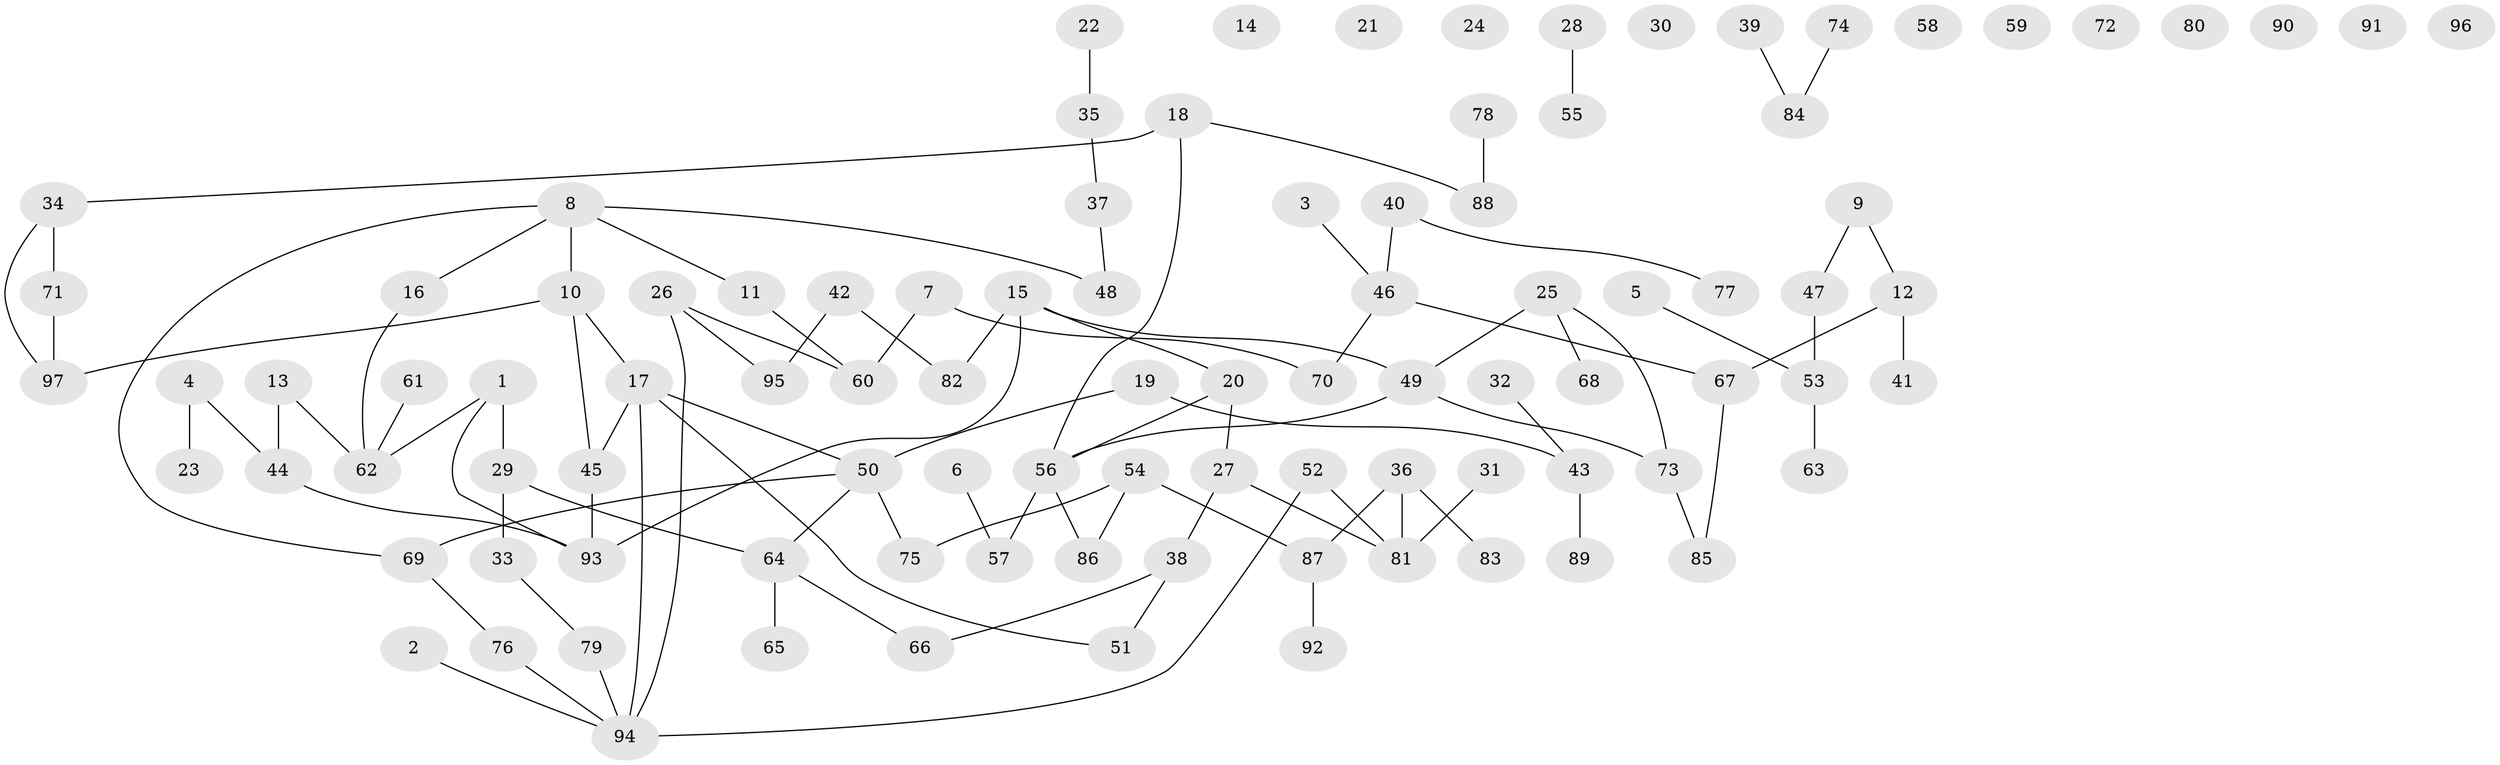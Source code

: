 // Generated by graph-tools (version 1.1) at 2025/49/03/09/25 03:49:13]
// undirected, 97 vertices, 102 edges
graph export_dot {
graph [start="1"]
  node [color=gray90,style=filled];
  1;
  2;
  3;
  4;
  5;
  6;
  7;
  8;
  9;
  10;
  11;
  12;
  13;
  14;
  15;
  16;
  17;
  18;
  19;
  20;
  21;
  22;
  23;
  24;
  25;
  26;
  27;
  28;
  29;
  30;
  31;
  32;
  33;
  34;
  35;
  36;
  37;
  38;
  39;
  40;
  41;
  42;
  43;
  44;
  45;
  46;
  47;
  48;
  49;
  50;
  51;
  52;
  53;
  54;
  55;
  56;
  57;
  58;
  59;
  60;
  61;
  62;
  63;
  64;
  65;
  66;
  67;
  68;
  69;
  70;
  71;
  72;
  73;
  74;
  75;
  76;
  77;
  78;
  79;
  80;
  81;
  82;
  83;
  84;
  85;
  86;
  87;
  88;
  89;
  90;
  91;
  92;
  93;
  94;
  95;
  96;
  97;
  1 -- 29;
  1 -- 62;
  1 -- 93;
  2 -- 94;
  3 -- 46;
  4 -- 23;
  4 -- 44;
  5 -- 53;
  6 -- 57;
  7 -- 60;
  7 -- 70;
  8 -- 10;
  8 -- 11;
  8 -- 16;
  8 -- 48;
  8 -- 69;
  9 -- 12;
  9 -- 47;
  10 -- 17;
  10 -- 45;
  10 -- 97;
  11 -- 60;
  12 -- 41;
  12 -- 67;
  13 -- 44;
  13 -- 62;
  15 -- 20;
  15 -- 49;
  15 -- 82;
  15 -- 93;
  16 -- 62;
  17 -- 45;
  17 -- 50;
  17 -- 51;
  17 -- 94;
  18 -- 34;
  18 -- 56;
  18 -- 88;
  19 -- 43;
  19 -- 50;
  20 -- 27;
  20 -- 56;
  22 -- 35;
  25 -- 49;
  25 -- 68;
  25 -- 73;
  26 -- 60;
  26 -- 94;
  26 -- 95;
  27 -- 38;
  27 -- 81;
  28 -- 55;
  29 -- 33;
  29 -- 64;
  31 -- 81;
  32 -- 43;
  33 -- 79;
  34 -- 71;
  34 -- 97;
  35 -- 37;
  36 -- 81;
  36 -- 83;
  36 -- 87;
  37 -- 48;
  38 -- 51;
  38 -- 66;
  39 -- 84;
  40 -- 46;
  40 -- 77;
  42 -- 82;
  42 -- 95;
  43 -- 89;
  44 -- 93;
  45 -- 93;
  46 -- 67;
  46 -- 70;
  47 -- 53;
  49 -- 56;
  49 -- 73;
  50 -- 64;
  50 -- 69;
  50 -- 75;
  52 -- 81;
  52 -- 94;
  53 -- 63;
  54 -- 75;
  54 -- 86;
  54 -- 87;
  56 -- 57;
  56 -- 86;
  61 -- 62;
  64 -- 65;
  64 -- 66;
  67 -- 85;
  69 -- 76;
  71 -- 97;
  73 -- 85;
  74 -- 84;
  76 -- 94;
  78 -- 88;
  79 -- 94;
  87 -- 92;
}
